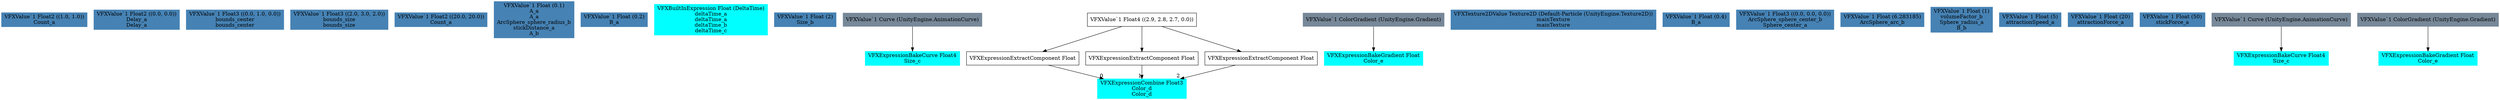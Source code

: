 digraph G {
node0 [shape="box" color="steelblue" style="filled" label="VFXValue`1 Float2 ((1.0, 1.0))
Count_a"]
node1 [shape="box" color="steelblue" style="filled" label="VFXValue`1 Float2 ((0.0, 0.0))
Delay_a
Delay_a"]
node2 [shape="box" color="steelblue" style="filled" label="VFXValue`1 Float3 ((0.0, 1.0, 0.0))
bounds_center
bounds_center"]
node3 [shape="box" color="steelblue" style="filled" label="VFXValue`1 Float3 ((2.0, 3.0, 2.0))
bounds_size
bounds_size"]
node4 [shape="box" color="steelblue" style="filled" label="VFXValue`1 Float2 ((20.0, 20.0))
Count_a"]
node5 [shape="box" color="steelblue" style="filled" label="VFXValue`1 Float (0.1)
A_a
A_a
ArcSphere_sphere_radius_b
stickDistance_a
A_b"]
node6 [shape="box" color="steelblue" style="filled" label="VFXValue`1 Float (0.2)
B_a"]
node7 [shape="box" color="cyan" style="filled" label="VFXBuiltInExpression Float (DeltaTime)
deltaTime_a
deltaTime_a
deltaTime_b
deltaTime_c"]
node8 [shape="box" color="steelblue" style="filled" label="VFXValue`1 Float (2)
Size_b"]
node9 [shape="box" color="cyan" style="filled" label="VFXExpressionBakeCurve Float4
Size_c"]
node10 [shape="box" color="lightslategray" style="filled" label="VFXValue`1 Curve (UnityEngine.AnimationCurve)"]
node11 [shape="box" color="cyan" style="filled" label="VFXExpressionCombine Float3
Color_d
Color_d"]
node12 [shape="box" label="VFXExpressionExtractComponent Float"]
node13 [shape="box" label="VFXValue`1 Float4 ((2.9, 2.8, 2.7, 0.0))"]
node14 [shape="box" label="VFXExpressionExtractComponent Float"]
node15 [shape="box" label="VFXExpressionExtractComponent Float"]
node16 [shape="box" color="cyan" style="filled" label="VFXExpressionBakeGradient Float
Color_e"]
node17 [shape="box" color="lightslategray" style="filled" label="VFXValue`1 ColorGradient (UnityEngine.Gradient)"]
node18 [shape="box" color="steelblue" style="filled" label="VFXTexture2DValue Texture2D (Default-Particle (UnityEngine.Texture2D))
mainTexture
mainTexture"]
node19 [shape="box" color="steelblue" style="filled" label="VFXValue`1 Float (0.4)
B_a"]
node20 [shape="box" color="steelblue" style="filled" label="VFXValue`1 Float3 ((0.0, 0.0, 0.0))
ArcSphere_sphere_center_b
Sphere_center_a"]
node21 [shape="box" color="steelblue" style="filled" label="VFXValue`1 Float (6.283185)
ArcSphere_arc_b"]
node22 [shape="box" color="steelblue" style="filled" label="VFXValue`1 Float (1)
volumeFactor_b
Sphere_radius_a
B_b"]
node23 [shape="box" color="steelblue" style="filled" label="VFXValue`1 Float (5)
attractionSpeed_a"]
node24 [shape="box" color="steelblue" style="filled" label="VFXValue`1 Float (20)
attractionForce_a"]
node25 [shape="box" color="steelblue" style="filled" label="VFXValue`1 Float (50)
stickForce_a"]
node26 [shape="box" color="cyan" style="filled" label="VFXExpressionBakeCurve Float4
Size_c"]
node27 [shape="box" color="lightslategray" style="filled" label="VFXValue`1 Curve (UnityEngine.AnimationCurve)"]
node28 [shape="box" color="cyan" style="filled" label="VFXExpressionBakeGradient Float
Color_e"]
node29 [shape="box" color="lightslategray" style="filled" label="VFXValue`1 ColorGradient (UnityEngine.Gradient)"]
node10 -> node9 
node12 -> node11 [headlabel="0"]
node14 -> node11 [headlabel="1"]
node15 -> node11 [headlabel="2"]
node13 -> node12 
node13 -> node14 
node13 -> node15 
node17 -> node16 
node27 -> node26 
node29 -> node28 
}
